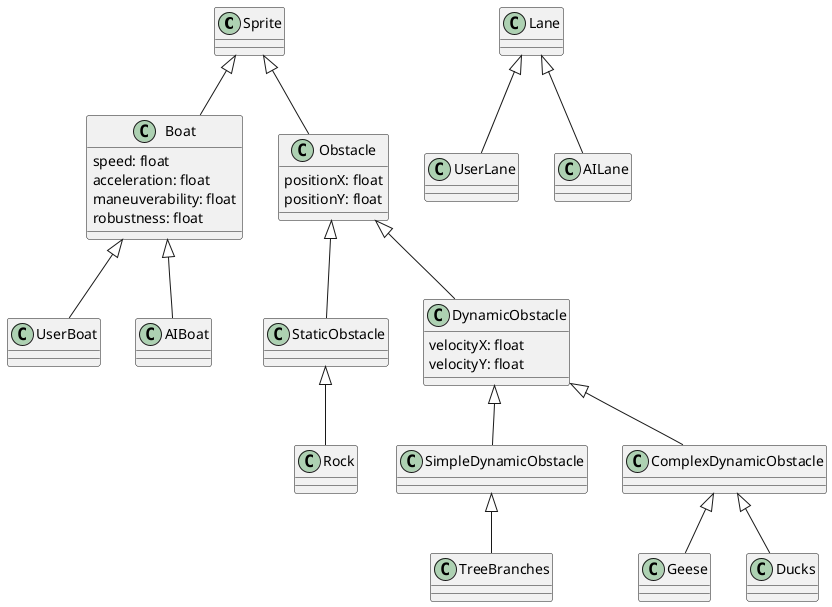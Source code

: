 @startuml

class Sprite {

}

class Boat {
    {field} speed: float
            acceleration: float
            maneuverability: float
            robustness: float
}

class UserBoat {

}

class AIBoat{

}

class Lane {

}

class UserLane {

}

class AILane {

}

class Obstacle {
    {field} positionX: float
            positionY: float
}

class StaticObstacle {

}

class DynamicObstacle {
    {field} velocityX: float
            velocityY: float

}

class SimpleDynamicObstacle {

}

class ComplexDynamicObstacle {

}

class Rock {
}

class TreeBranches {

}

class Geese {

}

class Ducks {

}

Lane <|-- UserLane
Lane <|-- AILane


Sprite <|-- Boat
Sprite <|-- Obstacle

Boat <|-- UserBoat
Boat <|-- AIBoat

Obstacle <|-- StaticObstacle
Obstacle <|-- DynamicObstacle
DynamicObstacle <|-- ComplexDynamicObstacle
DynamicObstacle <|-- SimpleDynamicObstacle
StaticObstacle <|-- Rock
SimpleDynamicObstacle <|-- TreeBranches
ComplexDynamicObstacle <|-- Geese
ComplexDynamicObstacle <|-- Ducks


@enduml

